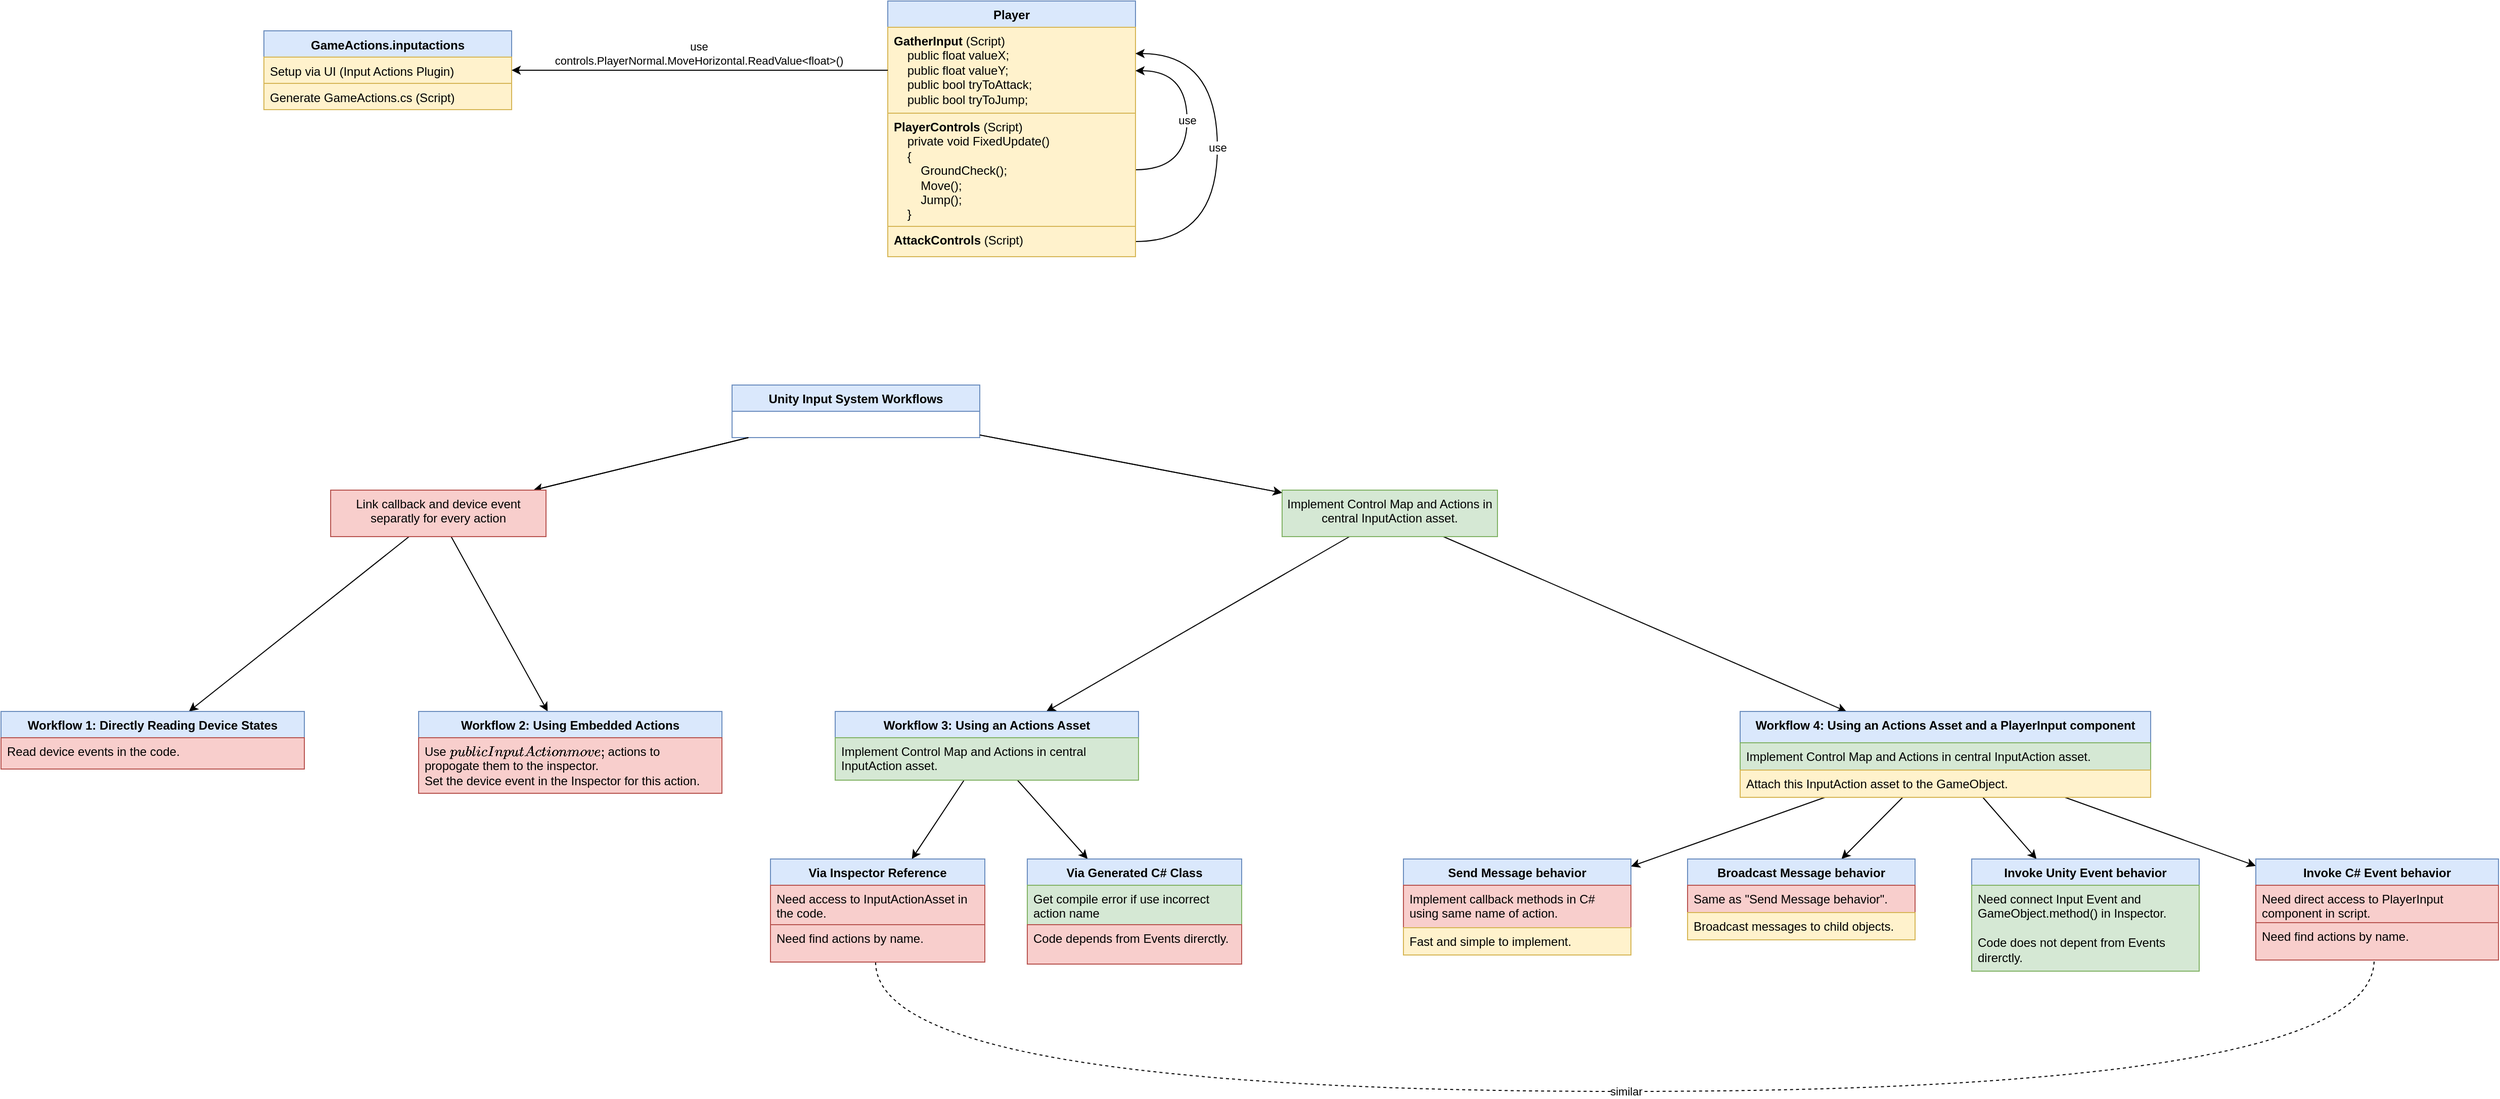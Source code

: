 <mxfile version="21.1.2" type="device">
  <diagram name="Page-1" id="W0r8VTpRrAbCd9TFT7GV">
    <mxGraphModel dx="4369" dy="1431" grid="0" gridSize="10" guides="1" tooltips="1" connect="1" arrows="1" fold="1" page="0" pageScale="1" pageWidth="850" pageHeight="1100" math="0" shadow="0">
      <root>
        <mxCell id="0" />
        <mxCell id="1" parent="0" />
        <mxCell id="xtK6tUM-NP-llqa6Qkgk-7" value="GameActions.inputactions" style="swimlane;fontStyle=1;align=center;verticalAlign=top;childLayout=stackLayout;horizontal=1;startSize=26;horizontalStack=0;resizeParent=1;resizeParentMax=0;resizeLast=0;collapsible=1;marginBottom=0;whiteSpace=wrap;html=1;fillColor=#dae8fc;strokeColor=#6c8ebf;" parent="1" vertex="1">
          <mxGeometry x="-667" y="734.5" width="245" height="78" as="geometry" />
        </mxCell>
        <mxCell id="xtK6tUM-NP-llqa6Qkgk-9" value="Setup via UI (Input Actions Plugin)" style="text;strokeColor=#d6b656;fillColor=#fff2cc;align=left;verticalAlign=top;spacingLeft=4;spacingRight=4;overflow=hidden;rotatable=0;points=[[0,0.5],[1,0.5]];portConstraint=eastwest;whiteSpace=wrap;html=1;" parent="xtK6tUM-NP-llqa6Qkgk-7" vertex="1">
          <mxGeometry y="26" width="245" height="26" as="geometry" />
        </mxCell>
        <mxCell id="xtK6tUM-NP-llqa6Qkgk-21" value="Generate&amp;nbsp;GameActions.cs (Script)" style="text;strokeColor=#d6b656;fillColor=#fff2cc;align=left;verticalAlign=top;spacingLeft=4;spacingRight=4;overflow=hidden;rotatable=0;points=[[0,0.5],[1,0.5]];portConstraint=eastwest;whiteSpace=wrap;html=1;" parent="xtK6tUM-NP-llqa6Qkgk-7" vertex="1">
          <mxGeometry y="52" width="245" height="26" as="geometry" />
        </mxCell>
        <mxCell id="xtK6tUM-NP-llqa6Qkgk-10" value="Player" style="swimlane;fontStyle=1;align=center;verticalAlign=top;childLayout=stackLayout;horizontal=1;startSize=26;horizontalStack=0;resizeParent=1;resizeParentMax=0;resizeLast=0;collapsible=1;marginBottom=0;whiteSpace=wrap;html=1;fillColor=#dae8fc;strokeColor=#6c8ebf;" parent="1" vertex="1">
          <mxGeometry x="-50" y="705" width="245" height="253" as="geometry" />
        </mxCell>
        <mxCell id="xtK6tUM-NP-llqa6Qkgk-11" value="&lt;b&gt;GatherInput &lt;/b&gt;(Script)&lt;br&gt;&lt;div&gt;&amp;nbsp; &amp;nbsp; public float valueX;&lt;/div&gt;&lt;div&gt;&amp;nbsp; &amp;nbsp; public float valueY;&lt;/div&gt;&lt;div&gt;&amp;nbsp; &amp;nbsp; public bool tryToAttack;&lt;/div&gt;&lt;div&gt;&amp;nbsp; &amp;nbsp; public bool tryToJump;&lt;/div&gt;" style="text;strokeColor=#d6b656;fillColor=#fff2cc;align=left;verticalAlign=top;spacingLeft=4;spacingRight=4;overflow=hidden;rotatable=0;points=[[0,0.5],[1,0.5]];portConstraint=eastwest;whiteSpace=wrap;html=1;" parent="xtK6tUM-NP-llqa6Qkgk-10" vertex="1">
          <mxGeometry y="26" width="245" height="85" as="geometry" />
        </mxCell>
        <mxCell id="xtK6tUM-NP-llqa6Qkgk-16" value="use" style="edgeStyle=orthogonalEdgeStyle;shape=connector;curved=1;rounded=0;orthogonalLoop=1;jettySize=auto;html=1;exitX=1;exitY=0.5;exitDx=0;exitDy=0;labelBackgroundColor=default;strokeColor=default;fontFamily=Helvetica;fontSize=11;fontColor=default;endArrow=classic;" parent="xtK6tUM-NP-llqa6Qkgk-10" source="xtK6tUM-NP-llqa6Qkgk-14" target="xtK6tUM-NP-llqa6Qkgk-11" edge="1">
          <mxGeometry relative="1" as="geometry">
            <Array as="points">
              <mxPoint x="296" y="167" />
              <mxPoint x="296" y="69" />
            </Array>
          </mxGeometry>
        </mxCell>
        <mxCell id="xtK6tUM-NP-llqa6Qkgk-14" value="&lt;b&gt;PlayerControls &lt;/b&gt;(Script)&lt;br&gt;&lt;div&gt;&amp;nbsp; &amp;nbsp; private void FixedUpdate()&lt;/div&gt;&lt;div&gt;&amp;nbsp; &amp;nbsp; {&lt;/div&gt;&lt;div&gt;&amp;nbsp; &amp;nbsp; &amp;nbsp; &amp;nbsp; GroundCheck();&lt;/div&gt;&lt;div&gt;&amp;nbsp; &amp;nbsp; &amp;nbsp; &amp;nbsp; Move();&lt;/div&gt;&lt;div&gt;&amp;nbsp; &amp;nbsp; &amp;nbsp; &amp;nbsp; Jump();&lt;/div&gt;&lt;div&gt;&amp;nbsp; &amp;nbsp; }&lt;/div&gt;&lt;div&gt;&lt;br&gt;&lt;/div&gt;" style="text;strokeColor=#d6b656;fillColor=#fff2cc;align=left;verticalAlign=top;spacingLeft=4;spacingRight=4;overflow=hidden;rotatable=0;points=[[0,0.5],[1,0.5]];portConstraint=eastwest;whiteSpace=wrap;html=1;" parent="xtK6tUM-NP-llqa6Qkgk-10" vertex="1">
          <mxGeometry y="111" width="245" height="112" as="geometry" />
        </mxCell>
        <mxCell id="xtK6tUM-NP-llqa6Qkgk-18" value="use" style="edgeStyle=orthogonalEdgeStyle;shape=connector;curved=1;rounded=0;orthogonalLoop=1;jettySize=auto;html=1;exitX=1;exitY=0.5;exitDx=0;exitDy=0;labelBackgroundColor=default;strokeColor=default;fontFamily=Helvetica;fontSize=11;fontColor=default;endArrow=classic;" parent="xtK6tUM-NP-llqa6Qkgk-10" source="xtK6tUM-NP-llqa6Qkgk-17" target="xtK6tUM-NP-llqa6Qkgk-11" edge="1">
          <mxGeometry relative="1" as="geometry">
            <Array as="points">
              <mxPoint x="326" y="238" />
              <mxPoint x="326" y="52" />
            </Array>
          </mxGeometry>
        </mxCell>
        <mxCell id="xtK6tUM-NP-llqa6Qkgk-17" value="&lt;b&gt;AttackControls&amp;nbsp;&lt;/b&gt;(Script)&lt;div&gt;&lt;br&gt;&lt;/div&gt;" style="text;strokeColor=#d6b656;fillColor=#fff2cc;align=left;verticalAlign=top;spacingLeft=4;spacingRight=4;overflow=hidden;rotatable=0;points=[[0,0.5],[1,0.5]];portConstraint=eastwest;whiteSpace=wrap;html=1;" parent="xtK6tUM-NP-llqa6Qkgk-10" vertex="1">
          <mxGeometry y="223" width="245" height="30" as="geometry" />
        </mxCell>
        <mxCell id="xtK6tUM-NP-llqa6Qkgk-12" value="use&lt;br&gt;controls.PlayerNormal.MoveHorizontal.ReadValue&amp;lt;float&amp;gt;()" style="edgeStyle=orthogonalEdgeStyle;rounded=0;orthogonalLoop=1;jettySize=auto;html=1;curved=1;" parent="1" source="xtK6tUM-NP-llqa6Qkgk-11" target="xtK6tUM-NP-llqa6Qkgk-7" edge="1">
          <mxGeometry x="0.009" y="-17" relative="1" as="geometry">
            <mxPoint as="offset" />
          </mxGeometry>
        </mxCell>
        <mxCell id="dwQCpobOTHlW38qF8Rt8-6" style="rounded=0;orthogonalLoop=1;jettySize=auto;html=1;" edge="1" parent="1" source="dwQCpobOTHlW38qF8Rt8-49" target="dwQCpobOTHlW38qF8Rt8-4">
          <mxGeometry relative="1" as="geometry" />
        </mxCell>
        <mxCell id="dwQCpobOTHlW38qF8Rt8-9" style="shape=connector;rounded=0;orthogonalLoop=1;jettySize=auto;html=1;labelBackgroundColor=default;strokeColor=default;fontFamily=Helvetica;fontSize=11;fontColor=default;endArrow=classic;" edge="1" parent="1" source="dwQCpobOTHlW38qF8Rt8-49" target="dwQCpobOTHlW38qF8Rt8-8">
          <mxGeometry relative="1" as="geometry" />
        </mxCell>
        <mxCell id="dwQCpobOTHlW38qF8Rt8-11" style="shape=connector;rounded=0;orthogonalLoop=1;jettySize=auto;html=1;labelBackgroundColor=default;strokeColor=default;fontFamily=Helvetica;fontSize=11;fontColor=default;endArrow=classic;" edge="1" parent="1" source="dwQCpobOTHlW38qF8Rt8-45" target="dwQCpobOTHlW38qF8Rt8-10">
          <mxGeometry relative="1" as="geometry" />
        </mxCell>
        <mxCell id="dwQCpobOTHlW38qF8Rt8-13" style="shape=connector;rounded=0;orthogonalLoop=1;jettySize=auto;html=1;labelBackgroundColor=default;strokeColor=default;fontFamily=Helvetica;fontSize=11;fontColor=default;endArrow=classic;" edge="1" parent="1" source="dwQCpobOTHlW38qF8Rt8-45" target="dwQCpobOTHlW38qF8Rt8-12">
          <mxGeometry relative="1" as="geometry" />
        </mxCell>
        <mxCell id="dwQCpobOTHlW38qF8Rt8-1" value="Unity Input System Workflows" style="swimlane;fontStyle=1;align=center;verticalAlign=top;childLayout=stackLayout;horizontal=1;startSize=26;horizontalStack=0;resizeParent=1;resizeParentMax=0;resizeLast=0;collapsible=1;marginBottom=0;whiteSpace=wrap;html=1;fillColor=#dae8fc;strokeColor=#6c8ebf;" vertex="1" parent="1">
          <mxGeometry x="-204" y="1085" width="245" height="52" as="geometry" />
        </mxCell>
        <mxCell id="dwQCpobOTHlW38qF8Rt8-4" value="&lt;div&gt;Workflow 1: Directly Reading Device States&lt;/div&gt;&lt;div&gt;&lt;br&gt;&lt;/div&gt;" style="swimlane;fontStyle=1;align=center;verticalAlign=top;childLayout=stackLayout;horizontal=1;startSize=26;horizontalStack=0;resizeParent=1;resizeParentMax=0;resizeLast=0;collapsible=1;marginBottom=0;whiteSpace=wrap;html=1;fillColor=#dae8fc;strokeColor=#6c8ebf;" vertex="1" parent="1">
          <mxGeometry x="-927" y="1408" width="300" height="57" as="geometry" />
        </mxCell>
        <mxCell id="dwQCpobOTHlW38qF8Rt8-52" value="Read device events in the code." style="text;strokeColor=#b85450;fillColor=#f8cecc;align=left;verticalAlign=top;spacingLeft=4;spacingRight=4;overflow=hidden;rotatable=0;points=[[0,0.5],[1,0.5]];portConstraint=eastwest;whiteSpace=wrap;html=1;" vertex="1" parent="dwQCpobOTHlW38qF8Rt8-4">
          <mxGeometry y="26" width="300" height="31" as="geometry" />
        </mxCell>
        <mxCell id="dwQCpobOTHlW38qF8Rt8-8" value="&lt;div&gt;Workflow 2: Using Embedded Actions&lt;br&gt;&lt;/div&gt;" style="swimlane;fontStyle=1;align=center;verticalAlign=top;childLayout=stackLayout;horizontal=1;startSize=26;horizontalStack=0;resizeParent=1;resizeParentMax=0;resizeLast=0;collapsible=1;marginBottom=0;whiteSpace=wrap;html=1;fillColor=#dae8fc;strokeColor=#6c8ebf;" vertex="1" parent="1">
          <mxGeometry x="-514" y="1408" width="300" height="81" as="geometry" />
        </mxCell>
        <mxCell id="dwQCpobOTHlW38qF8Rt8-48" value="Use `public InputAction move;` actions to propogate them to the inspector.&amp;nbsp;&lt;br&gt;Set the device event in the Inspector for this action." style="text;strokeColor=#b85450;fillColor=#f8cecc;align=left;verticalAlign=top;spacingLeft=4;spacingRight=4;overflow=hidden;rotatable=0;points=[[0,0.5],[1,0.5]];portConstraint=eastwest;whiteSpace=wrap;html=1;" vertex="1" parent="dwQCpobOTHlW38qF8Rt8-8">
          <mxGeometry y="26" width="300" height="55" as="geometry" />
        </mxCell>
        <mxCell id="dwQCpobOTHlW38qF8Rt8-15" style="shape=connector;rounded=0;orthogonalLoop=1;jettySize=auto;html=1;labelBackgroundColor=default;strokeColor=default;fontFamily=Helvetica;fontSize=11;fontColor=default;endArrow=classic;" edge="1" parent="1" source="dwQCpobOTHlW38qF8Rt8-10" target="dwQCpobOTHlW38qF8Rt8-14">
          <mxGeometry relative="1" as="geometry" />
        </mxCell>
        <mxCell id="dwQCpobOTHlW38qF8Rt8-17" style="shape=connector;rounded=0;orthogonalLoop=1;jettySize=auto;html=1;labelBackgroundColor=default;strokeColor=default;fontFamily=Helvetica;fontSize=11;fontColor=default;endArrow=classic;" edge="1" parent="1" source="dwQCpobOTHlW38qF8Rt8-10" target="dwQCpobOTHlW38qF8Rt8-16">
          <mxGeometry relative="1" as="geometry" />
        </mxCell>
        <mxCell id="dwQCpobOTHlW38qF8Rt8-10" value="&lt;div&gt;&lt;div&gt;Workflow 3: Using an Actions Asset&lt;/div&gt;&lt;div&gt;&lt;br&gt;&lt;/div&gt;&lt;/div&gt;" style="swimlane;fontStyle=1;align=center;verticalAlign=top;childLayout=stackLayout;horizontal=1;startSize=26;horizontalStack=0;resizeParent=1;resizeParentMax=0;resizeLast=0;collapsible=1;marginBottom=0;whiteSpace=wrap;html=1;fillColor=#dae8fc;strokeColor=#6c8ebf;" vertex="1" parent="1">
          <mxGeometry x="-102" y="1408" width="300" height="68" as="geometry" />
        </mxCell>
        <mxCell id="dwQCpobOTHlW38qF8Rt8-44" value="Implement Control Map and Actions in central InputAction asset." style="text;strokeColor=#82b366;fillColor=#d5e8d4;align=left;verticalAlign=top;spacingLeft=4;spacingRight=4;overflow=hidden;rotatable=0;points=[[0,0.5],[1,0.5]];portConstraint=eastwest;whiteSpace=wrap;html=1;" vertex="1" parent="dwQCpobOTHlW38qF8Rt8-10">
          <mxGeometry y="26" width="300" height="42" as="geometry" />
        </mxCell>
        <mxCell id="dwQCpobOTHlW38qF8Rt8-20" style="edgeStyle=none;shape=connector;rounded=0;orthogonalLoop=1;jettySize=auto;html=1;labelBackgroundColor=default;strokeColor=default;fontFamily=Helvetica;fontSize=11;fontColor=default;endArrow=classic;" edge="1" parent="1" source="dwQCpobOTHlW38qF8Rt8-12" target="dwQCpobOTHlW38qF8Rt8-18">
          <mxGeometry relative="1" as="geometry" />
        </mxCell>
        <mxCell id="dwQCpobOTHlW38qF8Rt8-22" style="edgeStyle=none;shape=connector;rounded=0;orthogonalLoop=1;jettySize=auto;html=1;labelBackgroundColor=default;strokeColor=default;fontFamily=Helvetica;fontSize=11;fontColor=default;endArrow=classic;" edge="1" parent="1" source="dwQCpobOTHlW38qF8Rt8-12" target="dwQCpobOTHlW38qF8Rt8-21">
          <mxGeometry relative="1" as="geometry" />
        </mxCell>
        <mxCell id="dwQCpobOTHlW38qF8Rt8-24" style="edgeStyle=none;shape=connector;rounded=0;orthogonalLoop=1;jettySize=auto;html=1;labelBackgroundColor=default;strokeColor=default;fontFamily=Helvetica;fontSize=11;fontColor=default;endArrow=classic;" edge="1" parent="1" source="dwQCpobOTHlW38qF8Rt8-12" target="dwQCpobOTHlW38qF8Rt8-23">
          <mxGeometry relative="1" as="geometry" />
        </mxCell>
        <mxCell id="dwQCpobOTHlW38qF8Rt8-26" style="edgeStyle=none;shape=connector;rounded=0;orthogonalLoop=1;jettySize=auto;html=1;labelBackgroundColor=default;strokeColor=default;fontFamily=Helvetica;fontSize=11;fontColor=default;endArrow=classic;" edge="1" parent="1" source="dwQCpobOTHlW38qF8Rt8-12" target="dwQCpobOTHlW38qF8Rt8-25">
          <mxGeometry relative="1" as="geometry" />
        </mxCell>
        <mxCell id="dwQCpobOTHlW38qF8Rt8-12" value="&lt;div&gt;&lt;div&gt;&lt;div&gt;Workflow 4: Using an Actions Asset and a PlayerInput component&lt;/div&gt;&lt;div&gt;&lt;br&gt;&lt;/div&gt;&lt;/div&gt;&lt;/div&gt;" style="swimlane;fontStyle=1;align=center;verticalAlign=top;childLayout=stackLayout;horizontal=1;startSize=31;horizontalStack=0;resizeParent=1;resizeParentMax=0;resizeLast=0;collapsible=1;marginBottom=0;whiteSpace=wrap;html=1;fillColor=#dae8fc;strokeColor=#6c8ebf;" vertex="1" parent="1">
          <mxGeometry x="793" y="1408" width="406" height="85" as="geometry" />
        </mxCell>
        <mxCell id="dwQCpobOTHlW38qF8Rt8-32" value="Implement Control Map and Actions in central InputAction asset." style="text;strokeColor=#82b366;fillColor=#d5e8d4;align=left;verticalAlign=top;spacingLeft=4;spacingRight=4;overflow=hidden;rotatable=0;points=[[0,0.5],[1,0.5]];portConstraint=eastwest;whiteSpace=wrap;html=1;" vertex="1" parent="dwQCpobOTHlW38qF8Rt8-12">
          <mxGeometry y="31" width="406" height="27" as="geometry" />
        </mxCell>
        <mxCell id="dwQCpobOTHlW38qF8Rt8-33" value="Attach this InputAction asset to the GameObject." style="text;strokeColor=#d6b656;fillColor=#fff2cc;align=left;verticalAlign=top;spacingLeft=4;spacingRight=4;overflow=hidden;rotatable=0;points=[[0,0.5],[1,0.5]];portConstraint=eastwest;whiteSpace=wrap;html=1;" vertex="1" parent="dwQCpobOTHlW38qF8Rt8-12">
          <mxGeometry y="58" width="406" height="27" as="geometry" />
        </mxCell>
        <mxCell id="dwQCpobOTHlW38qF8Rt8-41" value="similar" style="edgeStyle=orthogonalEdgeStyle;shape=connector;rounded=0;orthogonalLoop=1;jettySize=auto;html=1;labelBackgroundColor=default;strokeColor=default;fontFamily=Helvetica;fontSize=11;fontColor=default;endArrow=none;curved=1;dashed=1;endFill=0;" edge="1" parent="1" source="dwQCpobOTHlW38qF8Rt8-14" target="dwQCpobOTHlW38qF8Rt8-25">
          <mxGeometry relative="1" as="geometry">
            <Array as="points">
              <mxPoint x="-62" y="1784" />
              <mxPoint x="1420" y="1784" />
            </Array>
          </mxGeometry>
        </mxCell>
        <mxCell id="dwQCpobOTHlW38qF8Rt8-14" value="&lt;div&gt;&lt;div&gt;Via Inspector Reference&lt;br&gt;&lt;/div&gt;&lt;/div&gt;" style="swimlane;fontStyle=1;align=center;verticalAlign=top;childLayout=stackLayout;horizontal=1;startSize=26;horizontalStack=0;resizeParent=1;resizeParentMax=0;resizeLast=0;collapsible=1;marginBottom=0;whiteSpace=wrap;html=1;fillColor=#dae8fc;strokeColor=#6c8ebf;" vertex="1" parent="1">
          <mxGeometry x="-166" y="1554" width="212" height="102" as="geometry" />
        </mxCell>
        <mxCell id="dwQCpobOTHlW38qF8Rt8-42" value="Need access to&amp;nbsp;InputActionAsset in the code." style="text;strokeColor=#b85450;fillColor=#f8cecc;align=left;verticalAlign=top;spacingLeft=4;spacingRight=4;overflow=hidden;rotatable=0;points=[[0,0.5],[1,0.5]];portConstraint=eastwest;whiteSpace=wrap;html=1;" vertex="1" parent="dwQCpobOTHlW38qF8Rt8-14">
          <mxGeometry y="26" width="212" height="39" as="geometry" />
        </mxCell>
        <mxCell id="dwQCpobOTHlW38qF8Rt8-43" value="Need find actions by name." style="text;strokeColor=#b85450;fillColor=#f8cecc;align=left;verticalAlign=top;spacingLeft=4;spacingRight=4;overflow=hidden;rotatable=0;points=[[0,0.5],[1,0.5]];portConstraint=eastwest;whiteSpace=wrap;html=1;" vertex="1" parent="dwQCpobOTHlW38qF8Rt8-14">
          <mxGeometry y="65" width="212" height="37" as="geometry" />
        </mxCell>
        <mxCell id="dwQCpobOTHlW38qF8Rt8-16" value="&lt;div&gt;&lt;div&gt;Via Generated C# Class&lt;br&gt;&lt;/div&gt;&lt;/div&gt;" style="swimlane;fontStyle=1;align=center;verticalAlign=top;childLayout=stackLayout;horizontal=1;startSize=26;horizontalStack=0;resizeParent=1;resizeParentMax=0;resizeLast=0;collapsible=1;marginBottom=0;whiteSpace=wrap;html=1;fillColor=#dae8fc;strokeColor=#6c8ebf;" vertex="1" parent="1">
          <mxGeometry x="88" y="1554" width="212" height="104" as="geometry" />
        </mxCell>
        <mxCell id="dwQCpobOTHlW38qF8Rt8-31" value="Get compile error if use incorrect action name" style="text;strokeColor=#82b366;fillColor=#d5e8d4;align=left;verticalAlign=top;spacingLeft=4;spacingRight=4;overflow=hidden;rotatable=0;points=[[0,0.5],[1,0.5]];portConstraint=eastwest;whiteSpace=wrap;html=1;" vertex="1" parent="dwQCpobOTHlW38qF8Rt8-16">
          <mxGeometry y="26" width="212" height="39" as="geometry" />
        </mxCell>
        <mxCell id="dwQCpobOTHlW38qF8Rt8-40" value="Code depends from Events direrctly." style="text;strokeColor=#b85450;fillColor=#f8cecc;align=left;verticalAlign=top;spacingLeft=4;spacingRight=4;overflow=hidden;rotatable=0;points=[[0,0.5],[1,0.5]];portConstraint=eastwest;whiteSpace=wrap;html=1;" vertex="1" parent="dwQCpobOTHlW38qF8Rt8-16">
          <mxGeometry y="65" width="212" height="39" as="geometry" />
        </mxCell>
        <mxCell id="dwQCpobOTHlW38qF8Rt8-18" value="Send Message behavior" style="swimlane;fontStyle=1;align=center;verticalAlign=top;childLayout=stackLayout;horizontal=1;startSize=26;horizontalStack=0;resizeParent=1;resizeParentMax=0;resizeLast=0;collapsible=1;marginBottom=0;whiteSpace=wrap;html=1;fillColor=#dae8fc;strokeColor=#6c8ebf;" vertex="1" parent="1">
          <mxGeometry x="460" y="1554" width="225" height="95" as="geometry" />
        </mxCell>
        <mxCell id="dwQCpobOTHlW38qF8Rt8-28" value="Implement callback methods in C# using same name of action." style="text;strokeColor=#b85450;fillColor=#f8cecc;align=left;verticalAlign=top;spacingLeft=4;spacingRight=4;overflow=hidden;rotatable=0;points=[[0,0.5],[1,0.5]];portConstraint=eastwest;whiteSpace=wrap;html=1;" vertex="1" parent="dwQCpobOTHlW38qF8Rt8-18">
          <mxGeometry y="26" width="225" height="42" as="geometry" />
        </mxCell>
        <mxCell id="dwQCpobOTHlW38qF8Rt8-27" value="Fast and simple to implement." style="text;strokeColor=#d6b656;fillColor=#fff2cc;align=left;verticalAlign=top;spacingLeft=4;spacingRight=4;overflow=hidden;rotatable=0;points=[[0,0.5],[1,0.5]];portConstraint=eastwest;whiteSpace=wrap;html=1;" vertex="1" parent="dwQCpobOTHlW38qF8Rt8-18">
          <mxGeometry y="68" width="225" height="27" as="geometry" />
        </mxCell>
        <mxCell id="dwQCpobOTHlW38qF8Rt8-21" value="Broadcast Message behavior" style="swimlane;fontStyle=1;align=center;verticalAlign=top;childLayout=stackLayout;horizontal=1;startSize=26;horizontalStack=0;resizeParent=1;resizeParentMax=0;resizeLast=0;collapsible=1;marginBottom=0;whiteSpace=wrap;html=1;fillColor=#dae8fc;strokeColor=#6c8ebf;" vertex="1" parent="1">
          <mxGeometry x="741" y="1554" width="225" height="80" as="geometry" />
        </mxCell>
        <mxCell id="dwQCpobOTHlW38qF8Rt8-29" value="Same as &quot;Send Message behavior&quot;." style="text;strokeColor=#b85450;fillColor=#f8cecc;align=left;verticalAlign=top;spacingLeft=4;spacingRight=4;overflow=hidden;rotatable=0;points=[[0,0.5],[1,0.5]];portConstraint=eastwest;whiteSpace=wrap;html=1;" vertex="1" parent="dwQCpobOTHlW38qF8Rt8-21">
          <mxGeometry y="26" width="225" height="27" as="geometry" />
        </mxCell>
        <mxCell id="dwQCpobOTHlW38qF8Rt8-30" value="Broadcast messages to child objects." style="text;strokeColor=#d6b656;fillColor=#fff2cc;align=left;verticalAlign=top;spacingLeft=4;spacingRight=4;overflow=hidden;rotatable=0;points=[[0,0.5],[1,0.5]];portConstraint=eastwest;whiteSpace=wrap;html=1;" vertex="1" parent="dwQCpobOTHlW38qF8Rt8-21">
          <mxGeometry y="53" width="225" height="27" as="geometry" />
        </mxCell>
        <mxCell id="dwQCpobOTHlW38qF8Rt8-23" value="&lt;div&gt;Invoke Unity Event behavior&lt;br&gt;&lt;/div&gt;" style="swimlane;fontStyle=1;align=center;verticalAlign=top;childLayout=stackLayout;horizontal=1;startSize=26;horizontalStack=0;resizeParent=1;resizeParentMax=0;resizeLast=0;collapsible=1;marginBottom=0;whiteSpace=wrap;html=1;fillColor=#dae8fc;strokeColor=#6c8ebf;" vertex="1" parent="1">
          <mxGeometry x="1022" y="1554" width="225" height="111" as="geometry" />
        </mxCell>
        <mxCell id="dwQCpobOTHlW38qF8Rt8-39" value="Need connect Input Event and GameObject.method() in Inspector.&lt;br&gt;&lt;br&gt;Code does not depent from Events direrctly." style="text;strokeColor=#82b366;fillColor=#d5e8d4;align=left;verticalAlign=top;spacingLeft=4;spacingRight=4;overflow=hidden;rotatable=0;points=[[0,0.5],[1,0.5]];portConstraint=eastwest;whiteSpace=wrap;html=1;" vertex="1" parent="dwQCpobOTHlW38qF8Rt8-23">
          <mxGeometry y="26" width="225" height="85" as="geometry" />
        </mxCell>
        <mxCell id="dwQCpobOTHlW38qF8Rt8-25" value="&lt;div&gt;Invoke C# Event behavior&lt;br&gt;&lt;/div&gt;" style="swimlane;fontStyle=1;align=center;verticalAlign=top;childLayout=stackLayout;horizontal=1;startSize=26;horizontalStack=0;resizeParent=1;resizeParentMax=0;resizeLast=0;collapsible=1;marginBottom=0;whiteSpace=wrap;html=1;fillColor=#dae8fc;strokeColor=#6c8ebf;" vertex="1" parent="1">
          <mxGeometry x="1303" y="1554" width="240" height="100" as="geometry" />
        </mxCell>
        <mxCell id="dwQCpobOTHlW38qF8Rt8-37" value="Need direct access to PlayerInput component in script." style="text;strokeColor=#b85450;fillColor=#f8cecc;align=left;verticalAlign=top;spacingLeft=4;spacingRight=4;overflow=hidden;rotatable=0;points=[[0,0.5],[1,0.5]];portConstraint=eastwest;whiteSpace=wrap;html=1;" vertex="1" parent="dwQCpobOTHlW38qF8Rt8-25">
          <mxGeometry y="26" width="240" height="37" as="geometry" />
        </mxCell>
        <mxCell id="dwQCpobOTHlW38qF8Rt8-38" value="Need find actions by name." style="text;strokeColor=#b85450;fillColor=#f8cecc;align=left;verticalAlign=top;spacingLeft=4;spacingRight=4;overflow=hidden;rotatable=0;points=[[0,0.5],[1,0.5]];portConstraint=eastwest;whiteSpace=wrap;html=1;" vertex="1" parent="dwQCpobOTHlW38qF8Rt8-25">
          <mxGeometry y="63" width="240" height="37" as="geometry" />
        </mxCell>
        <mxCell id="dwQCpobOTHlW38qF8Rt8-46" value="" style="shape=connector;rounded=0;orthogonalLoop=1;jettySize=auto;html=1;labelBackgroundColor=default;strokeColor=default;fontFamily=Helvetica;fontSize=11;fontColor=default;endArrow=classic;" edge="1" parent="1" source="dwQCpobOTHlW38qF8Rt8-1" target="dwQCpobOTHlW38qF8Rt8-45">
          <mxGeometry relative="1" as="geometry">
            <mxPoint x="-67" y="1137" as="sourcePoint" />
            <mxPoint x="28" y="1304" as="targetPoint" />
          </mxGeometry>
        </mxCell>
        <mxCell id="dwQCpobOTHlW38qF8Rt8-47" value="" style="shape=connector;rounded=0;orthogonalLoop=1;jettySize=auto;html=1;labelBackgroundColor=default;strokeColor=default;fontFamily=Helvetica;fontSize=11;fontColor=default;endArrow=classic;" edge="1" parent="1" source="dwQCpobOTHlW38qF8Rt8-1" target="dwQCpobOTHlW38qF8Rt8-45">
          <mxGeometry relative="1" as="geometry">
            <mxPoint x="38" y="1137" as="sourcePoint" />
            <mxPoint x="806" y="1304" as="targetPoint" />
          </mxGeometry>
        </mxCell>
        <mxCell id="dwQCpobOTHlW38qF8Rt8-45" value="Implement Control Map and Actions in central InputAction asset." style="text;strokeColor=#82b366;fillColor=#d5e8d4;align=center;verticalAlign=top;spacingLeft=4;spacingRight=4;overflow=hidden;rotatable=0;points=[[0,0.5],[1,0.5]];portConstraint=eastwest;whiteSpace=wrap;html=1;" vertex="1" parent="1">
          <mxGeometry x="340" y="1189" width="213" height="46" as="geometry" />
        </mxCell>
        <mxCell id="dwQCpobOTHlW38qF8Rt8-50" value="" style="rounded=0;orthogonalLoop=1;jettySize=auto;html=1;" edge="1" parent="1" source="dwQCpobOTHlW38qF8Rt8-1" target="dwQCpobOTHlW38qF8Rt8-49">
          <mxGeometry relative="1" as="geometry">
            <mxPoint x="-149" y="1137" as="sourcePoint" />
            <mxPoint x="-580" y="1304" as="targetPoint" />
          </mxGeometry>
        </mxCell>
        <mxCell id="dwQCpobOTHlW38qF8Rt8-51" value="" style="shape=connector;rounded=0;orthogonalLoop=1;jettySize=auto;html=1;labelBackgroundColor=default;strokeColor=default;fontFamily=Helvetica;fontSize=11;fontColor=default;endArrow=classic;" edge="1" parent="1" source="dwQCpobOTHlW38qF8Rt8-1" target="dwQCpobOTHlW38qF8Rt8-49">
          <mxGeometry relative="1" as="geometry">
            <mxPoint x="-107" y="1137" as="sourcePoint" />
            <mxPoint x="-269" y="1304" as="targetPoint" />
          </mxGeometry>
        </mxCell>
        <mxCell id="dwQCpobOTHlW38qF8Rt8-49" value="Link callback and device event separatly for every action" style="text;strokeColor=#b85450;fillColor=#f8cecc;align=center;verticalAlign=top;spacingLeft=4;spacingRight=4;overflow=hidden;rotatable=0;points=[[0,0.5],[1,0.5]];portConstraint=eastwest;whiteSpace=wrap;html=1;" vertex="1" parent="1">
          <mxGeometry x="-601" y="1189" width="213" height="46" as="geometry" />
        </mxCell>
      </root>
    </mxGraphModel>
  </diagram>
</mxfile>
